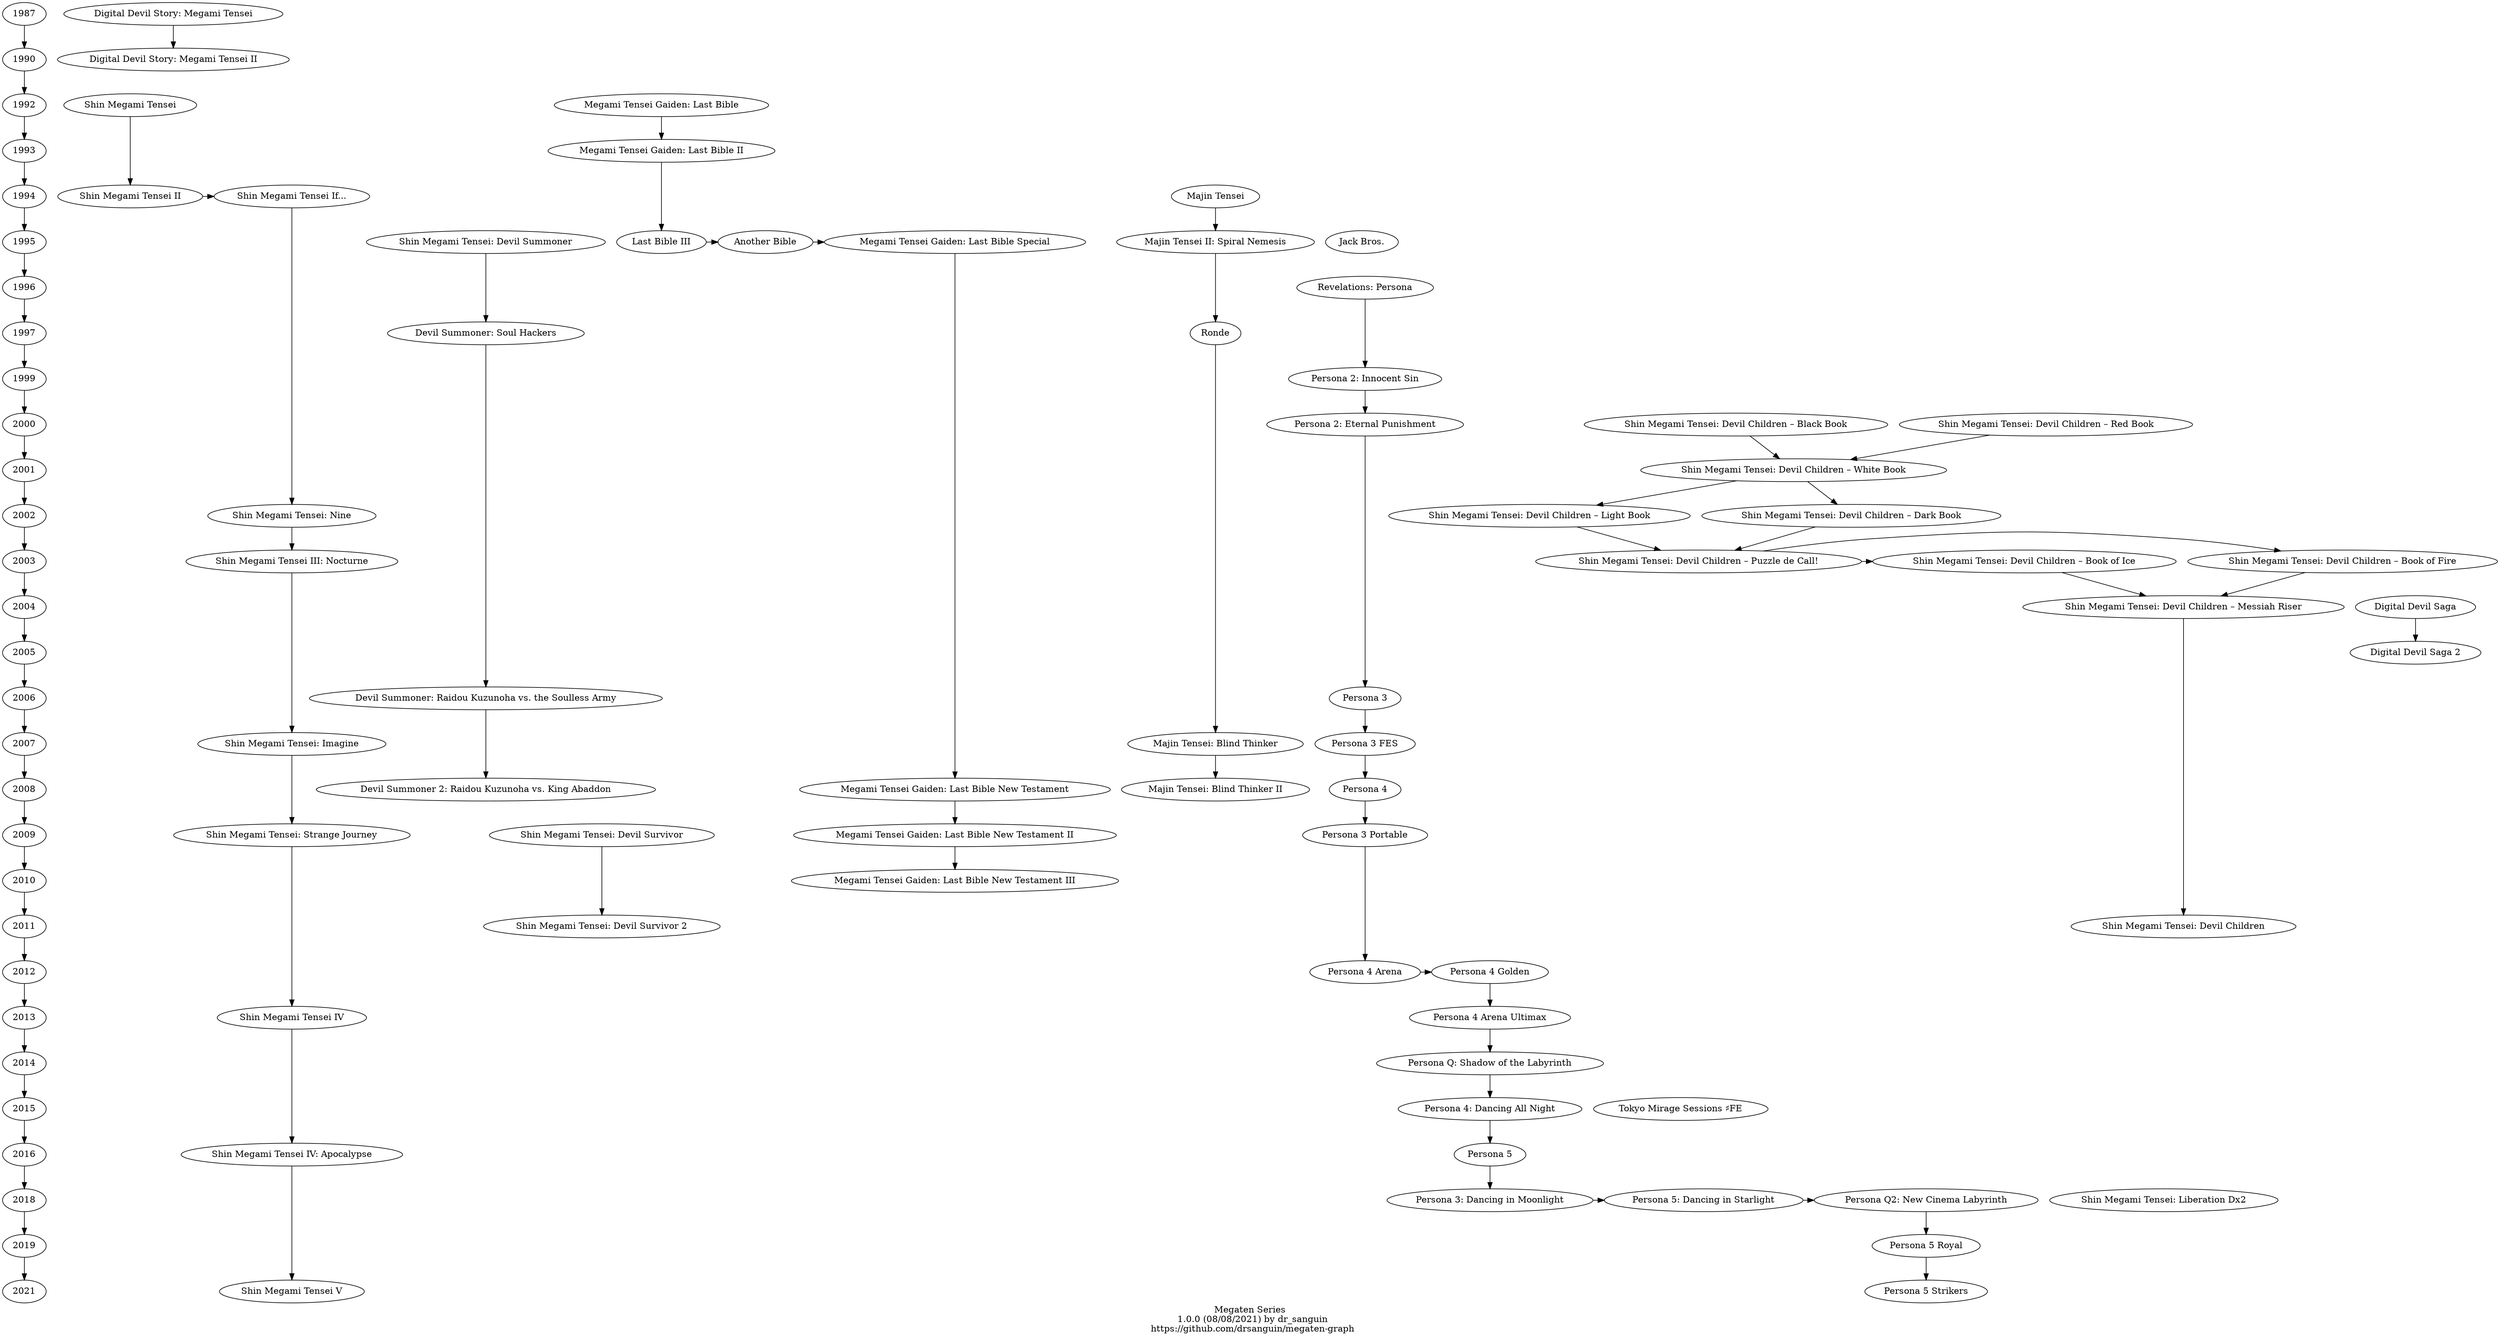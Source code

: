 /* https://en.wikipedia.org/wiki/List_of_Megami_Tensei_video_games */
digraph Megaten {
  graph [ label = "Megaten Series
  1.0.0 (08/08/2021) by dr_sanguin
  https://github.com/drsanguin/megaten-graph"
  ];

  /* Time-line */
  1987 -> 1990 -> 1992 -> 1993 -> 1994 -> 1995 -> 1996 -> 1997 -> 1999 -> 2000 -> 2001 -> 2002 -> 2003 -> 2004 -> 2005 -> 2006 -> 2007 -> 2008 -> 2009 -> 2010 -> 2011 -> 2012 -> 2013 -> 2014 -> 2015 -> 2016 -> 2018 -> 2019 -> 2021;

  /* Digital Devil Story: Megami Tensei */
  MT  [ label = "Digital Devil Story: Megami Tensei" ];
  MT2 [ label = "Digital Devil Story: Megami Tensei II" ];
  MT -> MT2;
  
  /* Shin Megami Tensei https://en.wikipedia.org/wiki/Megami_Tensei */
  SMT        [ label = "Shin Megami Tensei" ];
  SMT2       [ label = "Shin Megami Tensei II" ];
  SMTIf      [ label = "Shin Megami Tensei If..." ];
  SMTNine    [ label = "Shin Megami Tensei: Nine" ];
  SMT3       [ label = "Shin Megami Tensei III: Nocturne" ];
  SMTImagine [ label = "Shin Megami Tensei: Imagine" ];
  SMTSJ      [ label = "Shin Megami Tensei: Strange Journey" ];
  SMT4       [ label = "Shin Megami Tensei IV" ];
  SMT4A      [ label = "Shin Megami Tensei IV: Apocalypse" ];
  SMT5       [ label = "Shin Megami Tensei V" ];
  SMT -> SMT2 -> SMTIf -> SMTNine -> SMT3 -> SMTImagine -> SMTSJ -> SMT4 -> SMT4A -> SMT5;

  /* Devil Summoner */
  DSum   [ label = "Shin Megami Tensei: Devil Summoner" ];
  DSumSH [ label = "Devil Summoner: Soul Hackers" ];
  DSumRK [ label = "Devil Summoner: Raidou Kuzunoha vs. the Soulless Army" ];
  DSum2  [ label = "Devil Summoner 2: Raidou Kuzunoha vs. King Abaddon" ];
  DSum -> DSumSH -> DSumRK -> DSum2;

  /* Devil Survivor */
  DSurv  [ label = "Shin Megami Tensei: Devil Survivor" ];
  DSurv2 [ label = "Shin Megami Tensei: Devil Survivor 2" ];
  DSurv -> DSurv2;
  
  /* Last Bible */
  LB    [ label = "Megami Tensei Gaiden: Last Bible" ];
  LB2   [ label = "Megami Tensei Gaiden: Last Bible II" ];
  LB3   [ label = "Last Bible III" ];
  LBAB  [ label = "Another Bible" ];
  LBS   [ label = "Megami Tensei Gaiden: Last Bible Special" ];
  LBNT  [ label = "Megami Tensei Gaiden: Last Bible New Testament" ];
  LBNT2 [ label = "Megami Tensei Gaiden: Last Bible New Testament II" ];
  LBNT3 [ label = "Megami Tensei Gaiden: Last Bible New Testament III" ];
  LB -> LB2 -> LB3 -> LBAB -> LBS -> LBNT -> LBNT2 -> LBNT3;

  /* Majin Tensei */
  MajT    [ label = "Majin Tensei" ];
  MajT2   [ label = "Majin Tensei II: Spiral Nemesis" ];
  MajTR   [ label = "Ronde" ];
  MajTBT  [ label = "Majin Tensei: Blind Thinker" ];
  MajTBT2 [ label = "Majin Tensei: Blind Thinker II" ];
  MajT -> MajT2 -> MajTR -> MajTBT -> MajTBT2;

  /* Jack Bros. */
  JB [ label = "Jack Bros." ];

  /* Persona https://en.wikipedia.org/wiki/Persona_(series) */
  P1      [ label = "Revelations: Persona" ];
  P2      [ label = "Persona 2: Innocent Sin" ];
  P2EP    [ label = "Persona 2: Eternal Punishment" ];
  P3      [ label = "Persona 3"; ];
  P3FES   [ label = "Persona 3 FES" ];
  P4      [ label = "Persona 4" ];
  P3P     [ label = "Persona 3 Portable" ];
  P4Arena [ label = "Persona 4 Arena" ];
  P4G     [ label = "Persona 4 Golden" ];
  P4AU    [ label = "Persona 4 Arena Ultimax" ];
  PQ      [ label = "Persona Q: Shadow of the Labyrinth" ];
  P4D     [ label = "Persona 4: Dancing All Night" ];
  P5      [ label = "Persona 5" ];
  P3D     [ label = "Persona 3: Dancing in Moonlight" ];
  P5D     [ label = "Persona 5: Dancing in Starlight" ];
  PQ2     [ label = "Persona Q2: New Cinema Labyrinth" ];
  P5R     [ label = "Persona 5 Royal" ];
  P5S     [ label = "Persona 5 Strikers" ];
  P1 -> P2 -> P2EP -> P3 -> P3FES -> P4 -> P3P -> P4Arena -> P4G -> P4AU -> PQ -> P4D -> P5 -> P3D -> P5D -> PQ2 -> P5R -> P5S;

  /* Shin Megami Tensei: Devil Children */
  DCBB [ label = "Shin Megami Tensei: Devil Children – Black Book" ];
  DCRB [ label = "Shin Megami Tensei: Devil Children – Red Book" ];
  DCWB [ label = "Shin Megami Tensei: Devil Children – White Book" ];
  DCLB [ label = "Shin Megami Tensei: Devil Children – Light Book" ];
  DCDB [ label = "Shin Megami Tensei: Devil Children – Dark Book" ];
  DCPC [ label = "Shin Megami Tensei: Devil Children – Puzzle de Call!" ];
  DCBF [ label = "Shin Megami Tensei: Devil Children – Book of Fire" ];
  DCBI [ label = "Shin Megami Tensei: Devil Children – Book of Ice" ];
  DCMR [ label = "Shin Megami Tensei: Devil Children – Messiah Riser" ];
  DC   [ label = "Shin Megami Tensei: Devil Children" ];
  DCBB -> DCWB;
  DCRB -> DCWB;
  DCWB -> DCLB;
  DCWB -> DCDB;
  DCLB -> DCPC;
  DCDB -> DCPC;
  DCPC -> DCBF;
  DCPC -> DCBI;
  DCBF -> DCMR;
  DCBI -> DCMR;
  DCMR -> DC;

  /* Digital Devil Saga */
  DDS  [ label = "Digital Devil Saga" ];
  DDS2 [ label = "Digital Devil Saga 2" ];
  DDS -> DDS2;


  /* Tokyo Mirage Sessions */
  TMS [ label = "Tokyo Mirage Sessions ♯FE" ];

  /* Liberation */
  Lib [ label = "Shin Megami Tensei: Liberation Dx2" ];

  /* Ranks */
  { rank = same; 1987; MT; };
  { rank = same; 1990; MT2; };
  { rank = same; 1992; SMT; LB; };
  { rank = same; 1993; LB2; };
  { rank = same; 1994; SMT2; SMTIf; MajT; };
  { rank = same; 1995; DSum; LB3; LBAB; LBS; MajT2; JB; };
  { rank = same; 1996; P1; };
  { rank = same; 1997; DSumSH; MajTR; };
  { rank = same; 1999; P2; };
  { rank = same; 2000; P2EP; DCBB; DCRB; };
  { rank = same; 2001; DCWB; };
  { rank = same; 2002; SMTNine; DCLB; DCDB; };
  { rank = same; 2003; SMT3; DCPC; DCBF; DCBI; };
  { rank = same; 2004; DCMR; DDS; };
  { rank = same; 2005; DDS2 };
  { rank = same; 2006; DSumRK; P3; };
  { rank = same; 2007; SMTImagine; MajTBT; P3FES; };
  { rank = same; 2008; DSum2; LBNT; MajTBT2; P4; };
  { rank = same; 2009; SMTSJ; DSurv; LBNT2; P3P; };
  { rank = same; 2010; LBNT3; };
  { rank = same; 2011; DSurv2; DC; };
  { rank = same; 2012; P4Arena; P4G; };
  { rank = same; 2013; SMT4; P4AU; };
  { rank = same; 2014; PQ; };
  { rank = same; 2015; P4D; TMS; };
  { rank = same; 2016; SMT4A; P5; };
  { rank = same; 2018; P3D; P5D; };
  { rank = same; 2018; PQ2; Lib; };
  { rank = same; 2019; P5R; };
  { rank = same; 2021; P5S; SMT5; };
}
